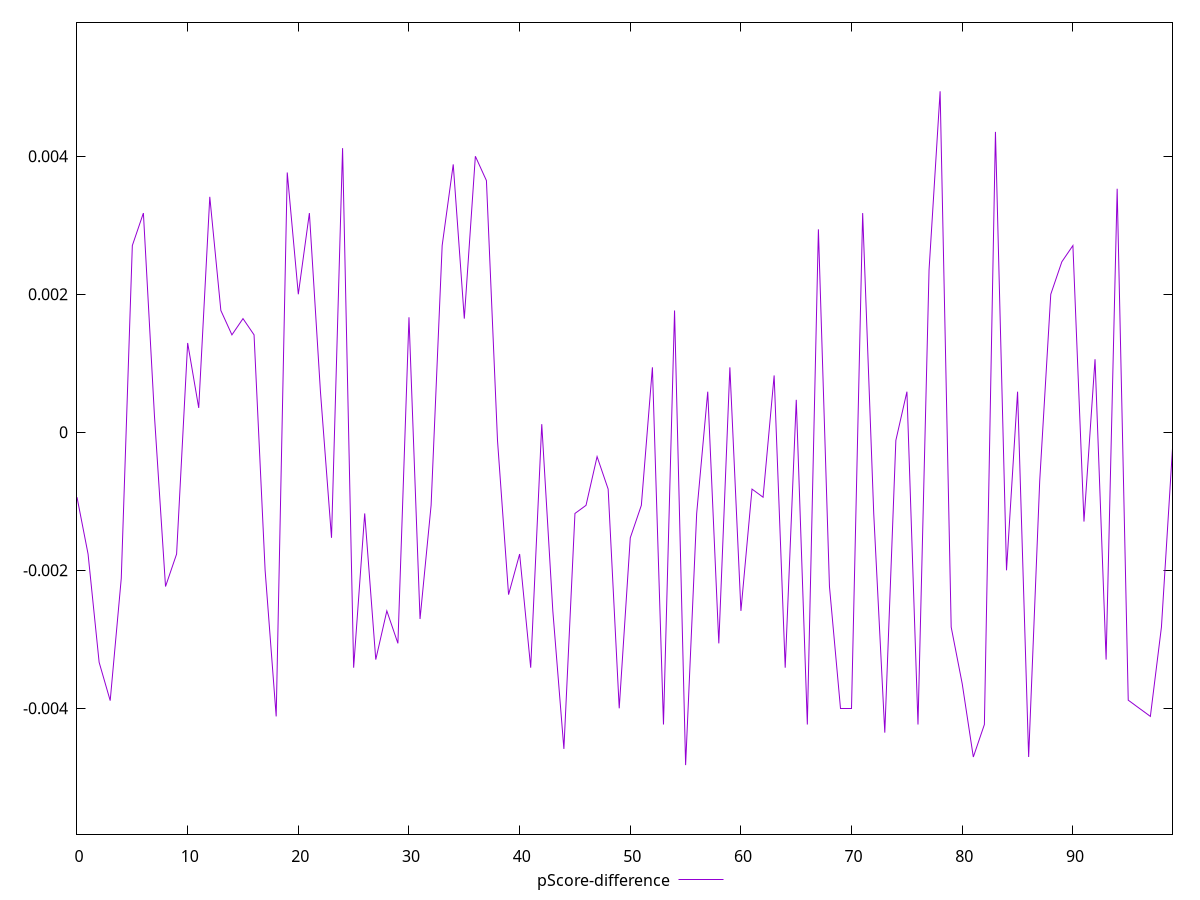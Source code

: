 reset

$pScoreDifference <<EOF
0 -0.0009411764705882231
1 -0.001764705882352946
2 -0.0033333333333334103
3 -0.0038888888888889417
4 -0.0021176470588235574
5 0.002705882352941169
6 0.0031764705882352806
7 0.00023529411764705577
8 -0.002235294117647113
9 -0.001764705882352946
10 0.0012941176470588345
11 0.0003529411764705559
12 0.0034117647058823364
13 0.001764705882352946
14 0.0014117647058823346
15 0.0016470588235293904
16 0.0014117647058823346
17 -0.0020000000000000018
18 -0.004117647058823559
19 0.003764705882352948
20 0.0019999999999999463
21 0.003176470588235336
22 0.0005882352941176672
23 -0.0015294117647058902
24 0.004117647058823559
25 -0.0034117647058823364
26 -0.0011764705882353343
27 -0.0032941176470587807
28 -0.002588235294117669
29 -0.0030588235294117805
30 0.0016666666666665941
31 -0.002705882352941169
32 -0.0010588235294117787
33 0.002705882352941169
34 0.003882352941176448
35 0.0016470588235293904
36 0.0040000000000000036
37 0.0036470588235294477
38 -0.00011764705882355564
39 -0.002352941176470613
40 -0.0017647058823528905
41 -0.0034117647058823364
42 0.00011764705882350013
43 -0.002588235294117669
44 -0.004588235294117671
45 -0.0011764705882353343
46 -0.0010588235294117787
47 -0.0003529411764706114
48 -0.0008235294117647229
49 -0.0040000000000000036
50 -0.0015294117647058902
51 -0.0010588235294117787
52 0.0009411764705882231
53 -0.004235294117647059
54 0.001764705882352946
55 -0.0048235294117647265
56 -0.0011764705882353343
57 0.0005882352941176117
58 -0.0030588235294117805
59 0.0009411764705882231
60 -0.002588235294117669
61 -0.0008235294117647229
62 -0.0009411764705882786
63 0.0008235294117646674
64 -0.0034117647058823364
65 0.00047058823529411153
66 -0.004235294117647059
67 0.002941176470588225
68 -0.0022352941176470575
69 -0.004000000000000059
70 -0.0040000000000000036
71 0.0031764705882352806
72 -0.0011764705882352788
73 -0.0043529411764705594
74 -0.00011764705882355564
75 0.0005882352941176672
76 -0.004235294117647059
77 0.0023529411764705577
78 0.004941176470588227
79 -0.0028235294117647247
80 -0.003647058823529392
81 -0.004705882352941226
82 -0.004235294117647059
83 0.004352941176470615
84 -0.0020000000000000018
85 0.0005882352941176117
86 -0.004705882352941226
87 -0.0007058823529411673
88 0.0020000000000000018
89 0.0024705882352941133
90 0.002705882352941169
91 -0.0012941176470588345
92 0.0010588235294117787
93 -0.0032941176470587807
94 0.0035294117647058365
95 -0.003882352941176448
96 -0.0040000000000000036
97 -0.004117647058823559
98 -0.0028235294117647247
99 -0.00023529411764705577
EOF

set key outside below
set xrange [0:99]
set yrange [-0.0058235294117647265:0.005941176470588227]
set trange [-0.0058235294117647265:0.005941176470588227]
set terminal svg size 640, 500 enhanced background rgb 'white'
set output "reports/report_00028_2021-02-24T12-49-42.674Z/render-blocking-resources/samples/astro/pScore-difference/values.svg"

plot $pScoreDifference title "pScore-difference" with line

reset
